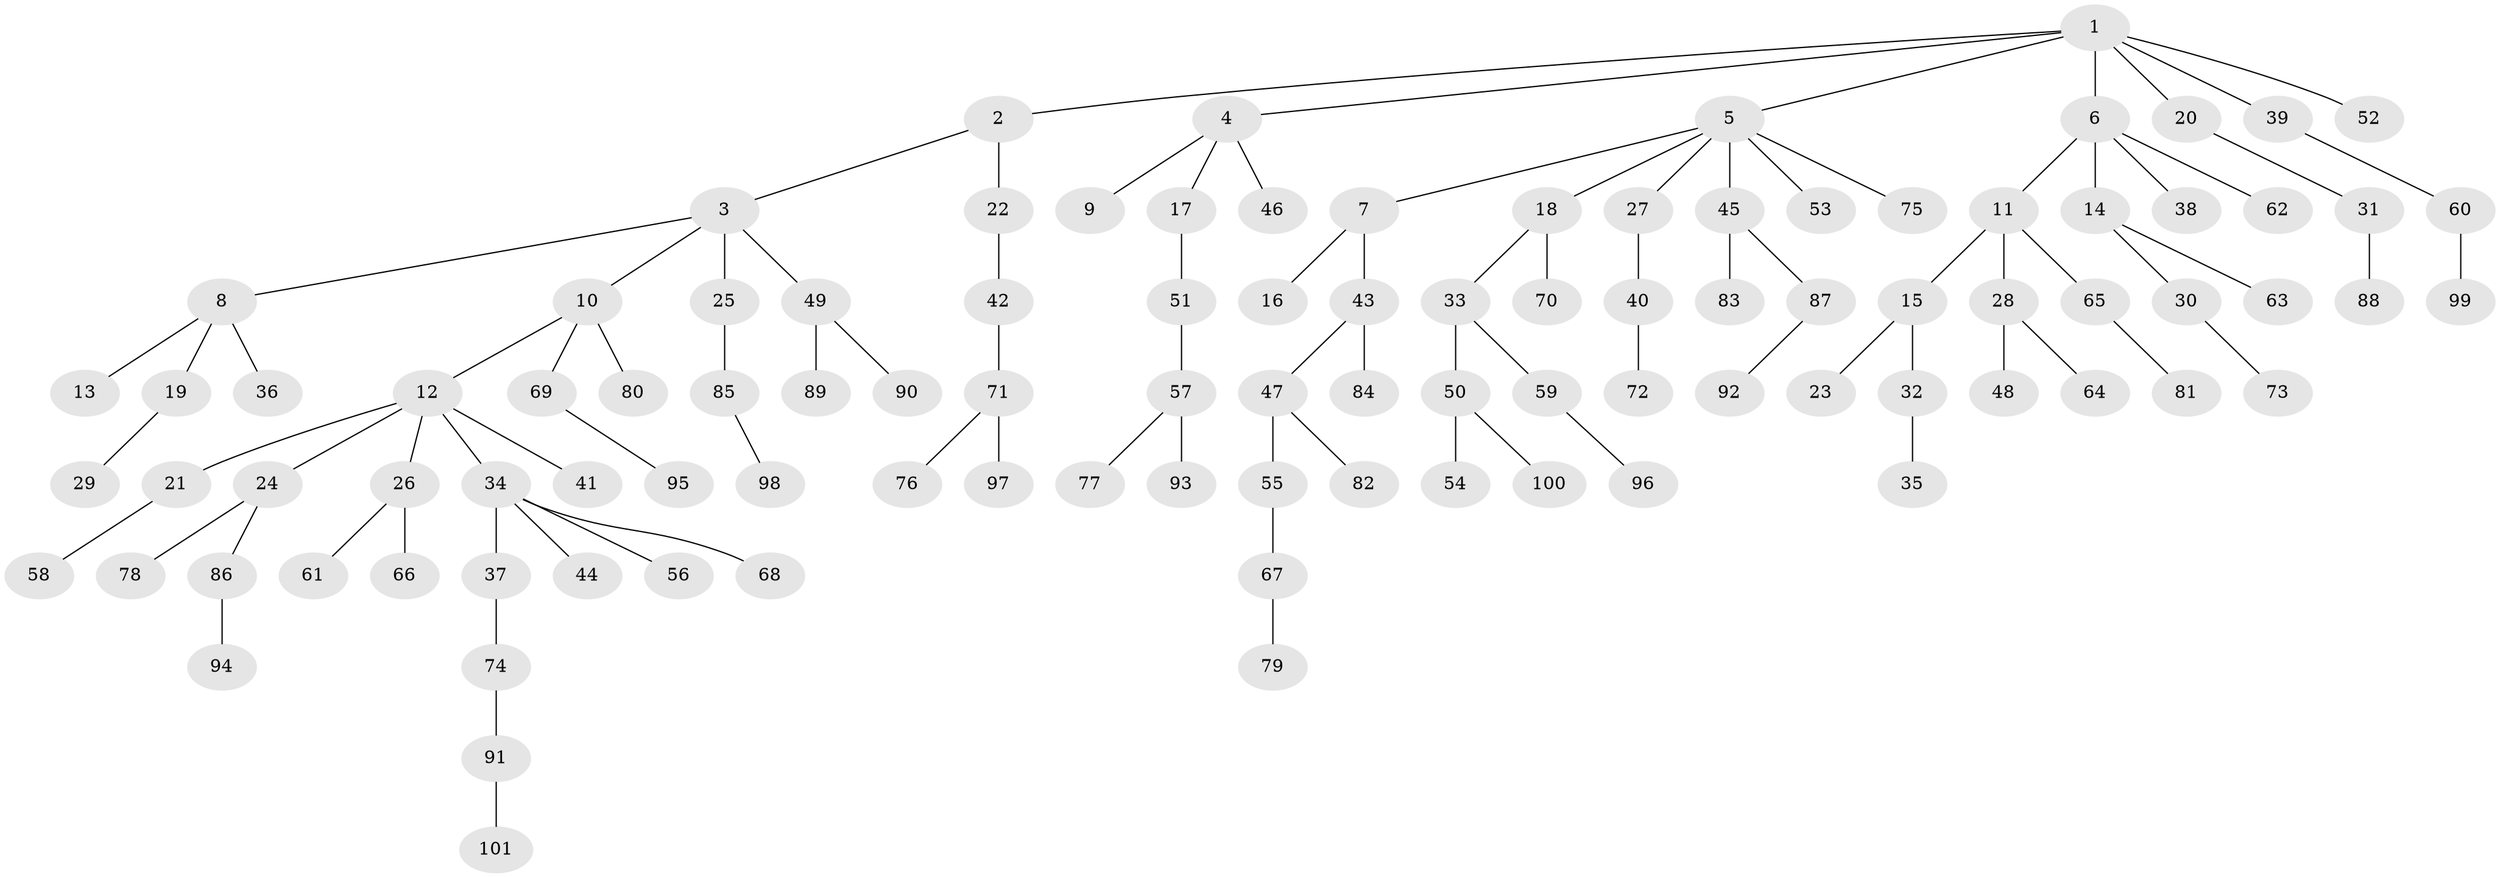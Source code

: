 // Generated by graph-tools (version 1.1) at 2025/50/03/09/25 03:50:23]
// undirected, 101 vertices, 100 edges
graph export_dot {
graph [start="1"]
  node [color=gray90,style=filled];
  1;
  2;
  3;
  4;
  5;
  6;
  7;
  8;
  9;
  10;
  11;
  12;
  13;
  14;
  15;
  16;
  17;
  18;
  19;
  20;
  21;
  22;
  23;
  24;
  25;
  26;
  27;
  28;
  29;
  30;
  31;
  32;
  33;
  34;
  35;
  36;
  37;
  38;
  39;
  40;
  41;
  42;
  43;
  44;
  45;
  46;
  47;
  48;
  49;
  50;
  51;
  52;
  53;
  54;
  55;
  56;
  57;
  58;
  59;
  60;
  61;
  62;
  63;
  64;
  65;
  66;
  67;
  68;
  69;
  70;
  71;
  72;
  73;
  74;
  75;
  76;
  77;
  78;
  79;
  80;
  81;
  82;
  83;
  84;
  85;
  86;
  87;
  88;
  89;
  90;
  91;
  92;
  93;
  94;
  95;
  96;
  97;
  98;
  99;
  100;
  101;
  1 -- 2;
  1 -- 4;
  1 -- 5;
  1 -- 6;
  1 -- 20;
  1 -- 39;
  1 -- 52;
  2 -- 3;
  2 -- 22;
  3 -- 8;
  3 -- 10;
  3 -- 25;
  3 -- 49;
  4 -- 9;
  4 -- 17;
  4 -- 46;
  5 -- 7;
  5 -- 18;
  5 -- 27;
  5 -- 45;
  5 -- 53;
  5 -- 75;
  6 -- 11;
  6 -- 14;
  6 -- 38;
  6 -- 62;
  7 -- 16;
  7 -- 43;
  8 -- 13;
  8 -- 19;
  8 -- 36;
  10 -- 12;
  10 -- 69;
  10 -- 80;
  11 -- 15;
  11 -- 28;
  11 -- 65;
  12 -- 21;
  12 -- 24;
  12 -- 26;
  12 -- 34;
  12 -- 41;
  14 -- 30;
  14 -- 63;
  15 -- 23;
  15 -- 32;
  17 -- 51;
  18 -- 33;
  18 -- 70;
  19 -- 29;
  20 -- 31;
  21 -- 58;
  22 -- 42;
  24 -- 78;
  24 -- 86;
  25 -- 85;
  26 -- 61;
  26 -- 66;
  27 -- 40;
  28 -- 48;
  28 -- 64;
  30 -- 73;
  31 -- 88;
  32 -- 35;
  33 -- 50;
  33 -- 59;
  34 -- 37;
  34 -- 44;
  34 -- 56;
  34 -- 68;
  37 -- 74;
  39 -- 60;
  40 -- 72;
  42 -- 71;
  43 -- 47;
  43 -- 84;
  45 -- 83;
  45 -- 87;
  47 -- 55;
  47 -- 82;
  49 -- 89;
  49 -- 90;
  50 -- 54;
  50 -- 100;
  51 -- 57;
  55 -- 67;
  57 -- 77;
  57 -- 93;
  59 -- 96;
  60 -- 99;
  65 -- 81;
  67 -- 79;
  69 -- 95;
  71 -- 76;
  71 -- 97;
  74 -- 91;
  85 -- 98;
  86 -- 94;
  87 -- 92;
  91 -- 101;
}
